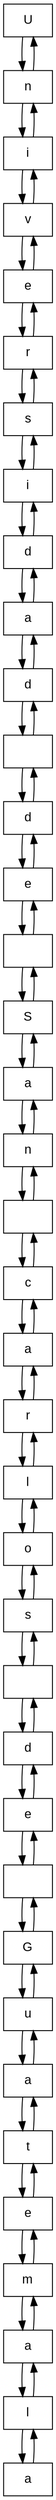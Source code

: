 digraph L {
  node [shape=record fontname=Arial];
0 [label="U"]
1 [label="n"]
2 [label="i"]
3 [label="v"]
4 [label="e"]
5 [label="r"]
6 [label="s"]
7 [label="i"]
8 [label="d"]
9 [label="a"]
10 [label="d"]
11 [label=" "]
12 [label="d"]
13 [label="e"]
14 [label=" "]
15 [label="S"]
16 [label="a"]
17 [label="n"]
18 [label=" "]
19 [label="c"]
20 [label="a"]
21 [label="r"]
22 [label="l"]
23 [label="o"]
24 [label="s"]
25 [label=" "]
26 [label="d"]
27 [label="e"]
28 [label=" "]
29 [label="G"]
30 [label="u"]
31 [label="a"]
32 [label="t"]
33 [label="e"]
34 [label="m"]
35 [label="a"]
36 [label="l"]
37 [label="a"]
0 -> 1 -> 2 -> 3 -> 4 -> 5 -> 6 -> 7 -> 8 -> 9 -> 10 -> 11 -> 12 -> 13 -> 14 -> 15 -> 16 -> 17 -> 18 -> 19 -> 20 -> 21 -> 22 -> 23 -> 24 -> 25 -> 26 -> 27 -> 28 -> 29 -> 30 -> 31 -> 32 -> 33 -> 34 -> 35 -> 36 -> 37
37 -> 36 -> 35 -> 34 -> 33 -> 32 -> 31 -> 30 -> 29 -> 28 -> 27 -> 26 -> 25 -> 24 -> 23 -> 22 -> 21 -> 20 -> 19 -> 18 -> 17 -> 16 -> 15 -> 14 -> 13 -> 12 -> 11 -> 10 -> 9 -> 8 -> 7 -> 6 -> 5 -> 4 -> 3 -> 2 -> 1 -> 0
 }